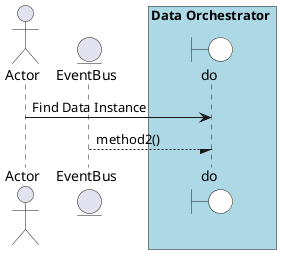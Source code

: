 @startuml

actor "Actor"


entity EventBus

box Data Orchestrator #lightblue
    boundary do #white
end box



"Actor" -> do: Find Data Instance




EventBus --/ do : method2()
@enduml

